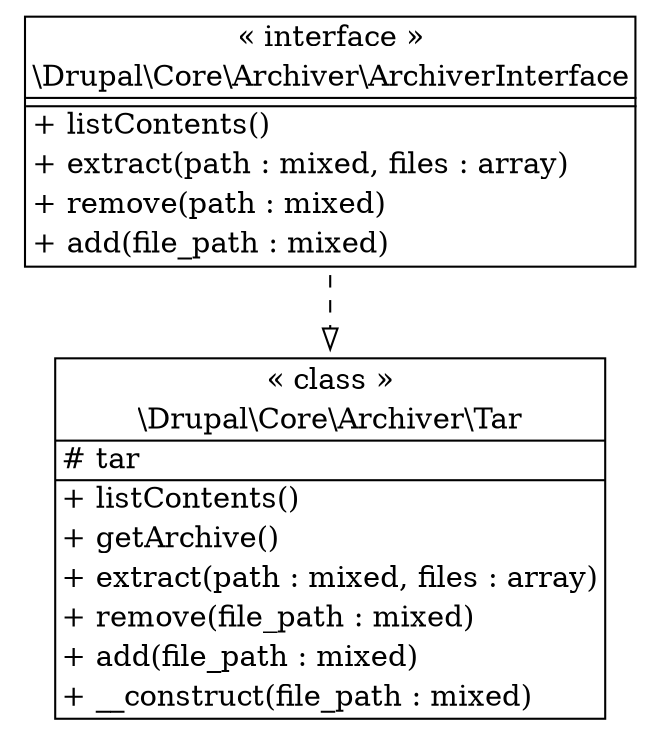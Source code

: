 digraph "Class Diagram" {
  node [shape=plaintext]
  "\\Drupal\\Core\\Archiver\\Tar" [
    label=<
<table border="1" cellpadding="2" cellspacing="0" cellborder="0">
<tr><td align="center">&laquo; class &raquo;</td></tr>
<tr><td align="center" title="class Tar">\\Drupal\\Core\\Archiver\\Tar</td></tr><hr />
<tr><td align="left" title="protected tar"># tar</td></tr>
<hr />
<tr><td align="left" title="public listContents">+ listContents()</td></tr>
<tr><td align="left" title="public getArchive">+ getArchive()</td></tr>
<tr><td align="left" title="public extract">+ extract(path : mixed, files : array)</td></tr>
<tr><td align="left" title="public remove">+ remove(file_path : mixed)</td></tr>
<tr><td align="left" title="public add">+ add(file_path : mixed)</td></tr>
<tr><td align="left" title="public __construct">+ __construct(file_path : mixed)</td></tr>
</table>
  >
  ];
  "\\Drupal\\Core\\Archiver\\ArchiverInterface" [
    label=<
<table border="1" cellpadding="2" cellspacing="0" cellborder="0">
<tr><td align="center">&laquo; interface &raquo;</td></tr>
<tr><td align="center" title="interface ArchiverInterface">\\Drupal\\Core\\Archiver\\ArchiverInterface</td></tr><hr />
<tr><td></td></tr>
<hr />
<tr><td align="left" title="public listContents">+ listContents()</td></tr>
<tr><td align="left" title="public extract">+ extract(path : mixed, files : array)</td></tr>
<tr><td align="left" title="public remove">+ remove(path : mixed)</td></tr>
<tr><td align="left" title="public add">+ add(file_path : mixed)</td></tr>
</table>
  >
  ];
"\\Drupal\\Core\\Archiver\\ArchiverInterface" -> "\\Drupal\\Core\\Archiver\\Tar" [arrowhead="empty" style="dashed"];

}